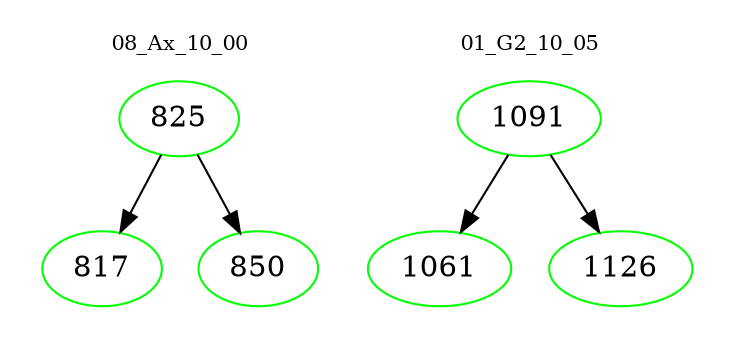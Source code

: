 digraph{
subgraph cluster_0 {
color = white
label = "08_Ax_10_00";
fontsize=10;
T0_825 [label="825", color="green"]
T0_825 -> T0_817 [color="black"]
T0_817 [label="817", color="green"]
T0_825 -> T0_850 [color="black"]
T0_850 [label="850", color="green"]
}
subgraph cluster_1 {
color = white
label = "01_G2_10_05";
fontsize=10;
T1_1091 [label="1091", color="green"]
T1_1091 -> T1_1061 [color="black"]
T1_1061 [label="1061", color="green"]
T1_1091 -> T1_1126 [color="black"]
T1_1126 [label="1126", color="green"]
}
}
